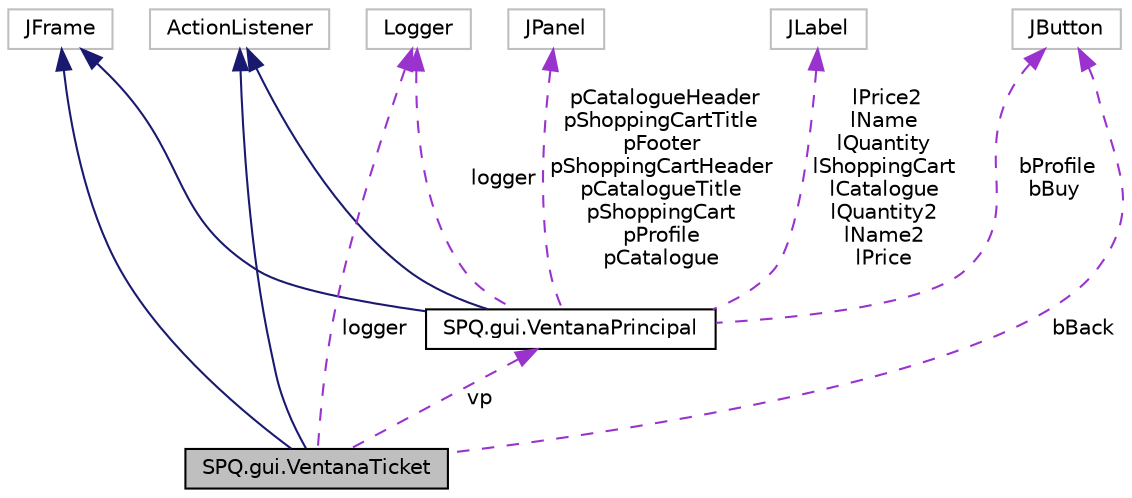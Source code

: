digraph "SPQ.gui.VentanaTicket"
{
  edge [fontname="Helvetica",fontsize="10",labelfontname="Helvetica",labelfontsize="10"];
  node [fontname="Helvetica",fontsize="10",shape=record];
  Node3 [label="SPQ.gui.VentanaTicket",height=0.2,width=0.4,color="black", fillcolor="grey75", style="filled", fontcolor="black"];
  Node4 -> Node3 [dir="back",color="midnightblue",fontsize="10",style="solid"];
  Node4 [label="JFrame",height=0.2,width=0.4,color="grey75", fillcolor="white", style="filled"];
  Node5 -> Node3 [dir="back",color="midnightblue",fontsize="10",style="solid"];
  Node5 [label="ActionListener",height=0.2,width=0.4,color="grey75", fillcolor="white", style="filled"];
  Node6 -> Node3 [dir="back",color="darkorchid3",fontsize="10",style="dashed",label=" logger" ];
  Node6 [label="Logger",height=0.2,width=0.4,color="grey75", fillcolor="white", style="filled"];
  Node7 -> Node3 [dir="back",color="darkorchid3",fontsize="10",style="dashed",label=" bBack" ];
  Node7 [label="JButton",height=0.2,width=0.4,color="grey75", fillcolor="white", style="filled"];
  Node8 -> Node3 [dir="back",color="darkorchid3",fontsize="10",style="dashed",label=" vp" ];
  Node8 [label="SPQ.gui.VentanaPrincipal",height=0.2,width=0.4,color="black", fillcolor="white", style="filled",URL="$class_s_p_q_1_1gui_1_1_ventana_principal.html"];
  Node4 -> Node8 [dir="back",color="midnightblue",fontsize="10",style="solid"];
  Node5 -> Node8 [dir="back",color="midnightblue",fontsize="10",style="solid"];
  Node6 -> Node8 [dir="back",color="darkorchid3",fontsize="10",style="dashed",label=" logger" ];
  Node7 -> Node8 [dir="back",color="darkorchid3",fontsize="10",style="dashed",label=" bProfile\nbBuy" ];
  Node9 -> Node8 [dir="back",color="darkorchid3",fontsize="10",style="dashed",label=" lPrice2\nlName\nlQuantity\nlShoppingCart\nlCatalogue\nlQuantity2\nlName2\nlPrice" ];
  Node9 [label="JLabel",height=0.2,width=0.4,color="grey75", fillcolor="white", style="filled"];
  Node10 -> Node8 [dir="back",color="darkorchid3",fontsize="10",style="dashed",label=" pCatalogueHeader\npShoppingCartTitle\npFooter\npShoppingCartHeader\npCatalogueTitle\npShoppingCart\npProfile\npCatalogue" ];
  Node10 [label="JPanel",height=0.2,width=0.4,color="grey75", fillcolor="white", style="filled"];
}
